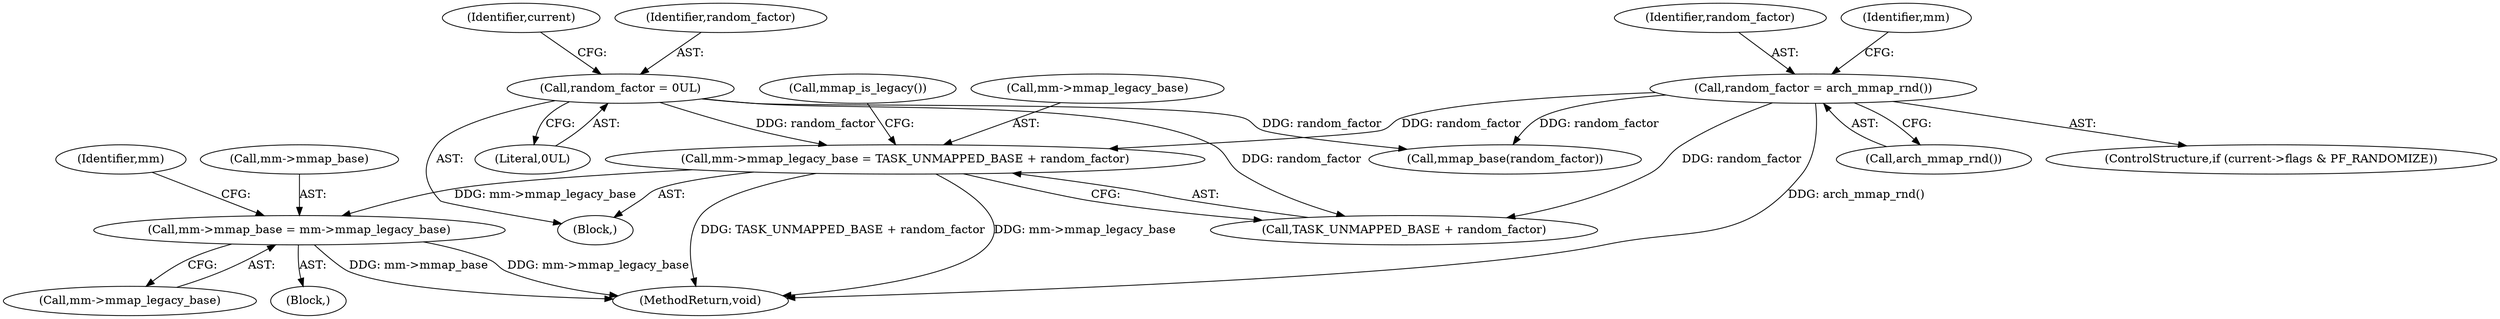 digraph "0_linux_8b8addf891de8a00e4d39fc32f93f7c5eb8feceb@API" {
"1000116" [label="(Call,mm->mmap_legacy_base = TASK_UNMAPPED_BASE + random_factor)"];
"1000104" [label="(Call,random_factor = 0UL)"];
"1000113" [label="(Call,random_factor = arch_mmap_rnd())"];
"1000126" [label="(Call,mm->mmap_base = mm->mmap_legacy_base)"];
"1000116" [label="(Call,mm->mmap_legacy_base = TASK_UNMAPPED_BASE + random_factor)"];
"1000130" [label="(Call,mm->mmap_legacy_base)"];
"1000117" [label="(Call,mm->mmap_legacy_base)"];
"1000125" [label="(Block,)"];
"1000102" [label="(Block,)"];
"1000106" [label="(Literal,0UL)"];
"1000151" [label="(MethodReturn,void)"];
"1000114" [label="(Identifier,random_factor)"];
"1000120" [label="(Call,TASK_UNMAPPED_BASE + random_factor)"];
"1000110" [label="(Identifier,current)"];
"1000144" [label="(Call,mmap_base(random_factor))"];
"1000115" [label="(Call,arch_mmap_rnd())"];
"1000127" [label="(Call,mm->mmap_base)"];
"1000124" [label="(Call,mmap_is_legacy())"];
"1000113" [label="(Call,random_factor = arch_mmap_rnd())"];
"1000118" [label="(Identifier,mm)"];
"1000135" [label="(Identifier,mm)"];
"1000107" [label="(ControlStructure,if (current->flags & PF_RANDOMIZE))"];
"1000126" [label="(Call,mm->mmap_base = mm->mmap_legacy_base)"];
"1000104" [label="(Call,random_factor = 0UL)"];
"1000105" [label="(Identifier,random_factor)"];
"1000116" -> "1000102"  [label="AST: "];
"1000116" -> "1000120"  [label="CFG: "];
"1000117" -> "1000116"  [label="AST: "];
"1000120" -> "1000116"  [label="AST: "];
"1000124" -> "1000116"  [label="CFG: "];
"1000116" -> "1000151"  [label="DDG: mm->mmap_legacy_base"];
"1000116" -> "1000151"  [label="DDG: TASK_UNMAPPED_BASE + random_factor"];
"1000104" -> "1000116"  [label="DDG: random_factor"];
"1000113" -> "1000116"  [label="DDG: random_factor"];
"1000116" -> "1000126"  [label="DDG: mm->mmap_legacy_base"];
"1000104" -> "1000102"  [label="AST: "];
"1000104" -> "1000106"  [label="CFG: "];
"1000105" -> "1000104"  [label="AST: "];
"1000106" -> "1000104"  [label="AST: "];
"1000110" -> "1000104"  [label="CFG: "];
"1000104" -> "1000120"  [label="DDG: random_factor"];
"1000104" -> "1000144"  [label="DDG: random_factor"];
"1000113" -> "1000107"  [label="AST: "];
"1000113" -> "1000115"  [label="CFG: "];
"1000114" -> "1000113"  [label="AST: "];
"1000115" -> "1000113"  [label="AST: "];
"1000118" -> "1000113"  [label="CFG: "];
"1000113" -> "1000151"  [label="DDG: arch_mmap_rnd()"];
"1000113" -> "1000120"  [label="DDG: random_factor"];
"1000113" -> "1000144"  [label="DDG: random_factor"];
"1000126" -> "1000125"  [label="AST: "];
"1000126" -> "1000130"  [label="CFG: "];
"1000127" -> "1000126"  [label="AST: "];
"1000130" -> "1000126"  [label="AST: "];
"1000135" -> "1000126"  [label="CFG: "];
"1000126" -> "1000151"  [label="DDG: mm->mmap_base"];
"1000126" -> "1000151"  [label="DDG: mm->mmap_legacy_base"];
}
